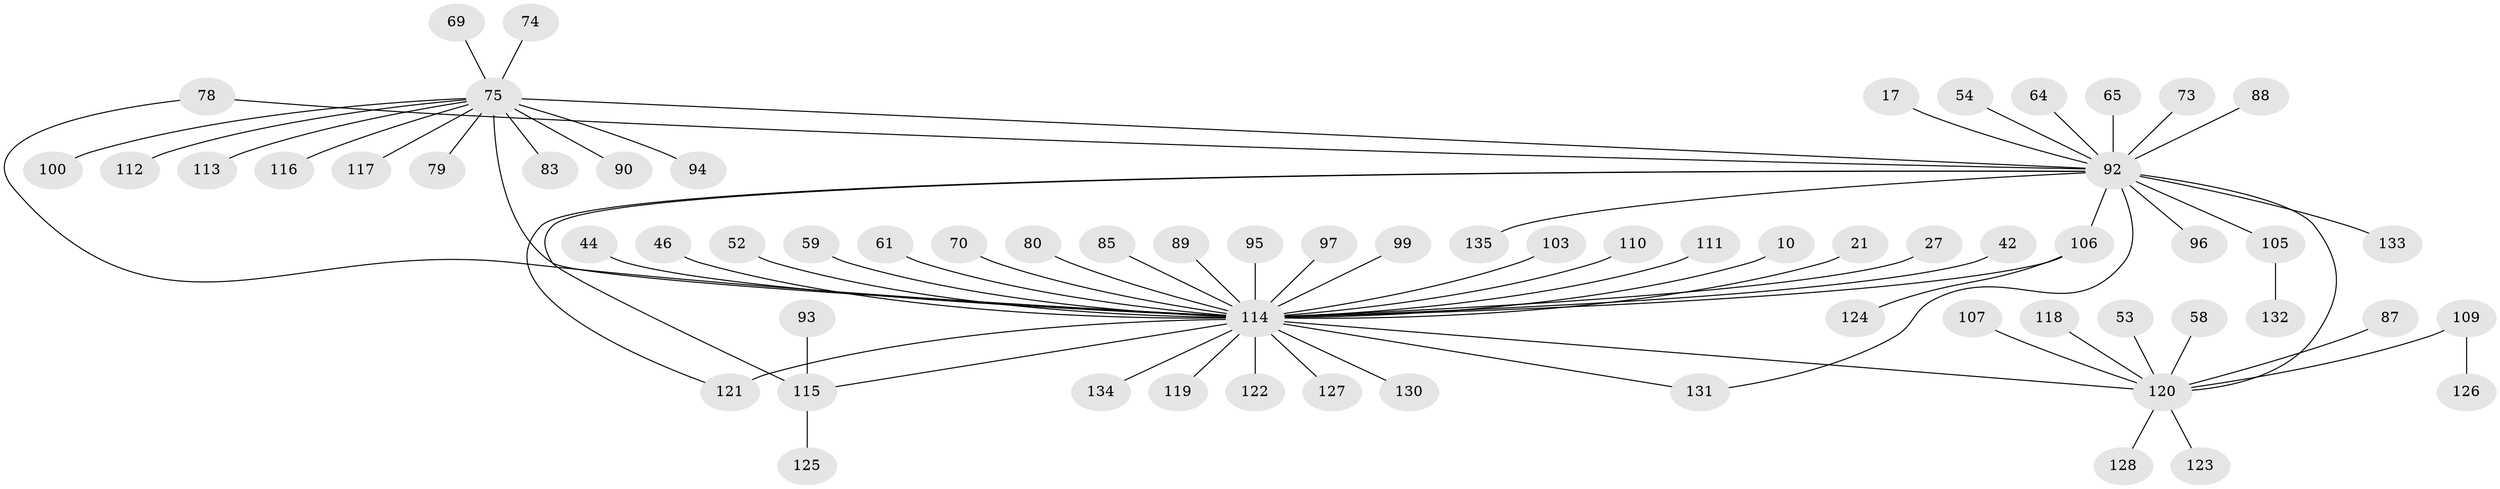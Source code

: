 // original degree distribution, {3: 0.08888888888888889, 26: 0.007407407407407408, 13: 0.007407407407407408, 4: 0.05925925925925926, 1: 0.5481481481481482, 5: 0.02962962962962963, 20: 0.007407407407407408, 6: 0.022222222222222223, 2: 0.1925925925925926, 8: 0.014814814814814815, 10: 0.007407407407407408, 12: 0.007407407407407408, 11: 0.007407407407407408}
// Generated by graph-tools (version 1.1) at 2025/48/03/09/25 04:48:38]
// undirected, 67 vertices, 72 edges
graph export_dot {
graph [start="1"]
  node [color=gray90,style=filled];
  10;
  17;
  21;
  27;
  42;
  44;
  46;
  52;
  53;
  54;
  58;
  59;
  61;
  64;
  65;
  69;
  70;
  73 [super="+49"];
  74;
  75 [super="+37+55+71+57+66"];
  78;
  79;
  80;
  83;
  85 [super="+36+68"];
  87;
  88;
  89;
  90;
  92 [super="+9+19"];
  93;
  94 [super="+76"];
  95;
  96;
  97;
  99;
  100 [super="+41"];
  103;
  105 [super="+102"];
  106 [super="+29"];
  107;
  109;
  110 [super="+24"];
  111 [super="+82"];
  112;
  113;
  114 [super="+47+101"];
  115 [super="+13+39"];
  116;
  117;
  118;
  119;
  120 [super="+91+62+77"];
  121 [super="+16+48+31+86+98"];
  122;
  123;
  124 [super="+60"];
  125;
  126;
  127;
  128;
  130;
  131 [super="+108"];
  132 [super="+129"];
  133;
  134 [super="+45+84"];
  135;
  10 -- 114;
  17 -- 92;
  21 -- 114;
  27 -- 114;
  42 -- 114;
  44 -- 114;
  46 -- 114;
  52 -- 114;
  53 -- 120;
  54 -- 92;
  58 -- 120;
  59 -- 114;
  61 -- 114;
  64 -- 92;
  65 -- 92 [weight=2];
  69 -- 75;
  70 -- 114;
  73 -- 92;
  74 -- 75;
  75 -- 92 [weight=3];
  75 -- 90;
  75 -- 100;
  75 -- 114 [weight=5];
  75 -- 79;
  75 -- 112;
  75 -- 113;
  75 -- 83;
  75 -- 116;
  75 -- 117;
  75 -- 94;
  78 -- 92;
  78 -- 114;
  80 -- 114;
  85 -- 114;
  87 -- 120;
  88 -- 92;
  89 -- 114;
  92 -- 133;
  92 -- 96;
  92 -- 135;
  92 -- 115 [weight=4];
  92 -- 106;
  92 -- 120 [weight=6];
  92 -- 121;
  92 -- 131;
  92 -- 105 [weight=2];
  93 -- 115;
  95 -- 114;
  97 -- 114;
  99 -- 114;
  103 -- 114;
  105 -- 132;
  106 -- 124;
  106 -- 114 [weight=4];
  107 -- 120;
  109 -- 126;
  109 -- 120 [weight=2];
  110 -- 114;
  111 -- 114;
  114 -- 120 [weight=6];
  114 -- 130;
  114 -- 131;
  114 -- 134;
  114 -- 115 [weight=3];
  114 -- 119;
  114 -- 121 [weight=2];
  114 -- 122;
  114 -- 127;
  115 -- 125;
  118 -- 120 [weight=2];
  120 -- 128;
  120 -- 123;
}
